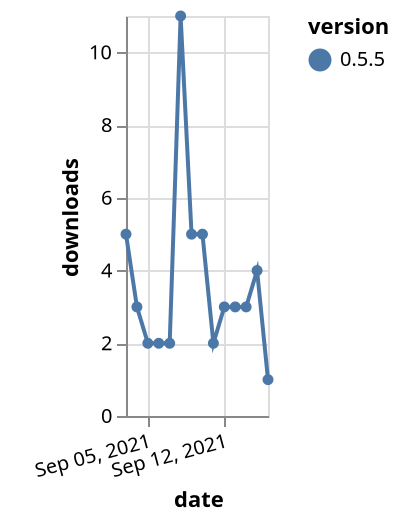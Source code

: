 {"$schema": "https://vega.github.io/schema/vega-lite/v5.json", "description": "A simple bar chart with embedded data.", "data": {"values": [{"date": "2021-09-03", "total": 8591, "delta": 5, "version": "0.5.5"}, {"date": "2021-09-04", "total": 8594, "delta": 3, "version": "0.5.5"}, {"date": "2021-09-05", "total": 8596, "delta": 2, "version": "0.5.5"}, {"date": "2021-09-06", "total": 8598, "delta": 2, "version": "0.5.5"}, {"date": "2021-09-07", "total": 8600, "delta": 2, "version": "0.5.5"}, {"date": "2021-09-08", "total": 8611, "delta": 11, "version": "0.5.5"}, {"date": "2021-09-09", "total": 8616, "delta": 5, "version": "0.5.5"}, {"date": "2021-09-10", "total": 8621, "delta": 5, "version": "0.5.5"}, {"date": "2021-09-11", "total": 8623, "delta": 2, "version": "0.5.5"}, {"date": "2021-09-12", "total": 8626, "delta": 3, "version": "0.5.5"}, {"date": "2021-09-13", "total": 8629, "delta": 3, "version": "0.5.5"}, {"date": "2021-09-14", "total": 8632, "delta": 3, "version": "0.5.5"}, {"date": "2021-09-15", "total": 8636, "delta": 4, "version": "0.5.5"}, {"date": "2021-09-16", "total": 8637, "delta": 1, "version": "0.5.5"}]}, "width": "container", "mark": {"type": "line", "point": {"filled": true}}, "encoding": {"x": {"field": "date", "type": "temporal", "timeUnit": "yearmonthdate", "title": "date", "axis": {"labelAngle": -15}}, "y": {"field": "delta", "type": "quantitative", "title": "downloads"}, "color": {"field": "version", "type": "nominal"}, "tooltip": {"field": "delta"}}}